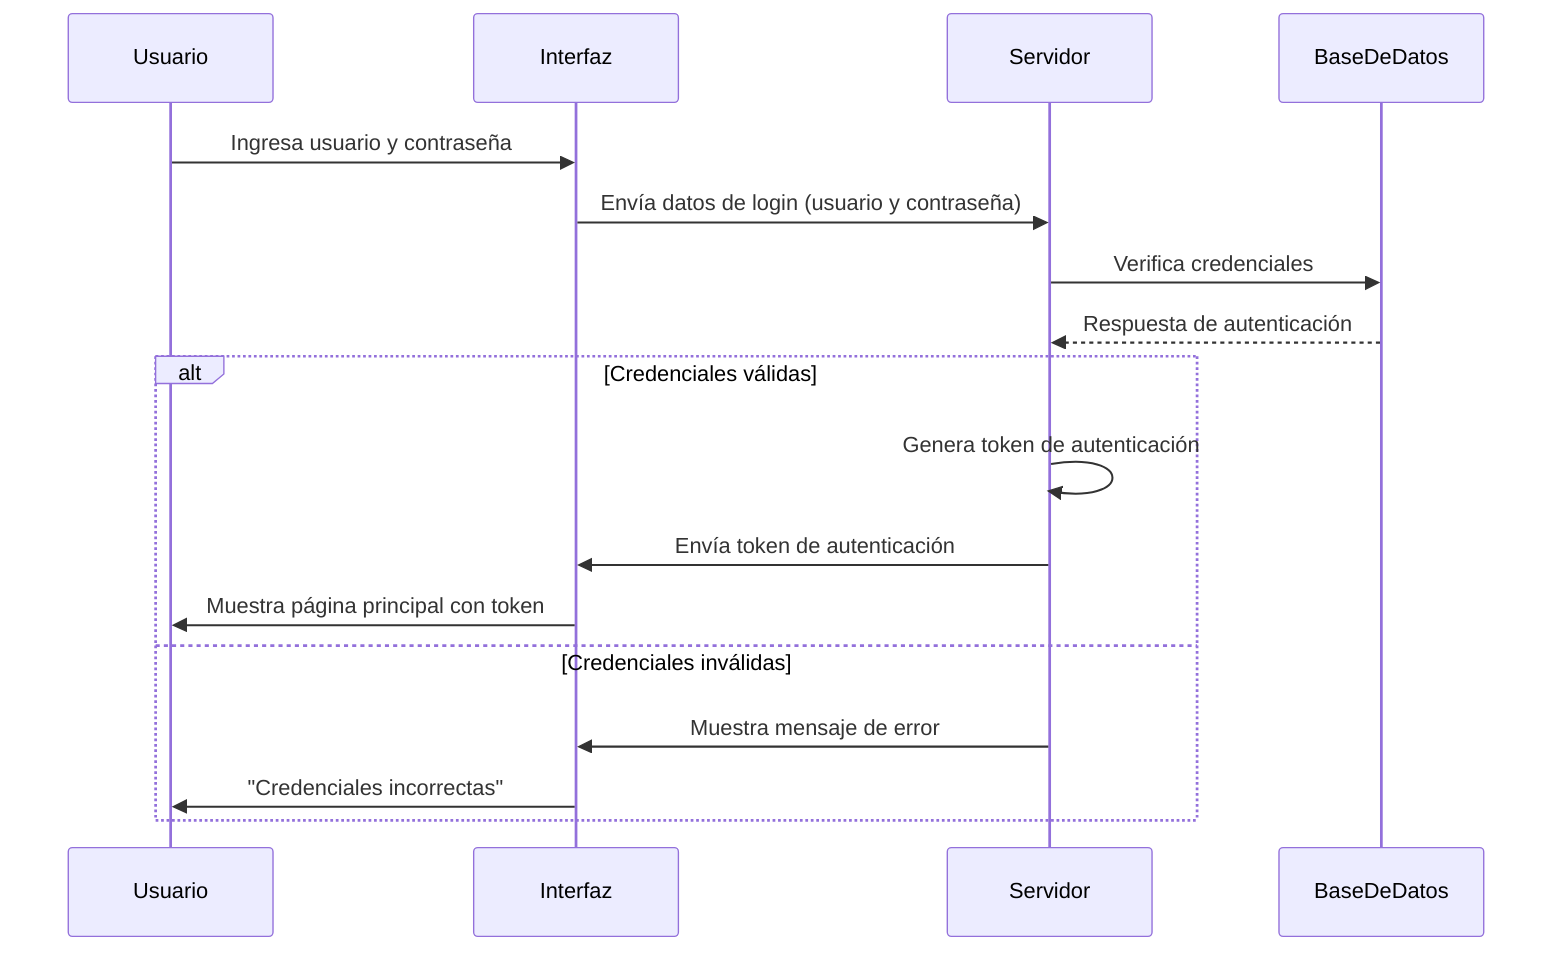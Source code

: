 sequenceDiagram
    participant Usuario
    participant Interfaz
    participant Servidor
    participant BaseDeDatos
    
    Usuario->>Interfaz: Ingresa usuario y contraseña
    Interfaz->>Servidor: Envía datos de login (usuario y contraseña)
    Servidor->>BaseDeDatos: Verifica credenciales
    BaseDeDatos-->>Servidor: Respuesta de autenticación
    alt Credenciales válidas
        Servidor->>Servidor: Genera token de autenticación
        Servidor->>Interfaz: Envía token de autenticación
        Interfaz->>Usuario: Muestra página principal con token
    else Credenciales inválidas
        Servidor->>Interfaz: Muestra mensaje de error
        Interfaz->>Usuario: "Credenciales incorrectas"
    end